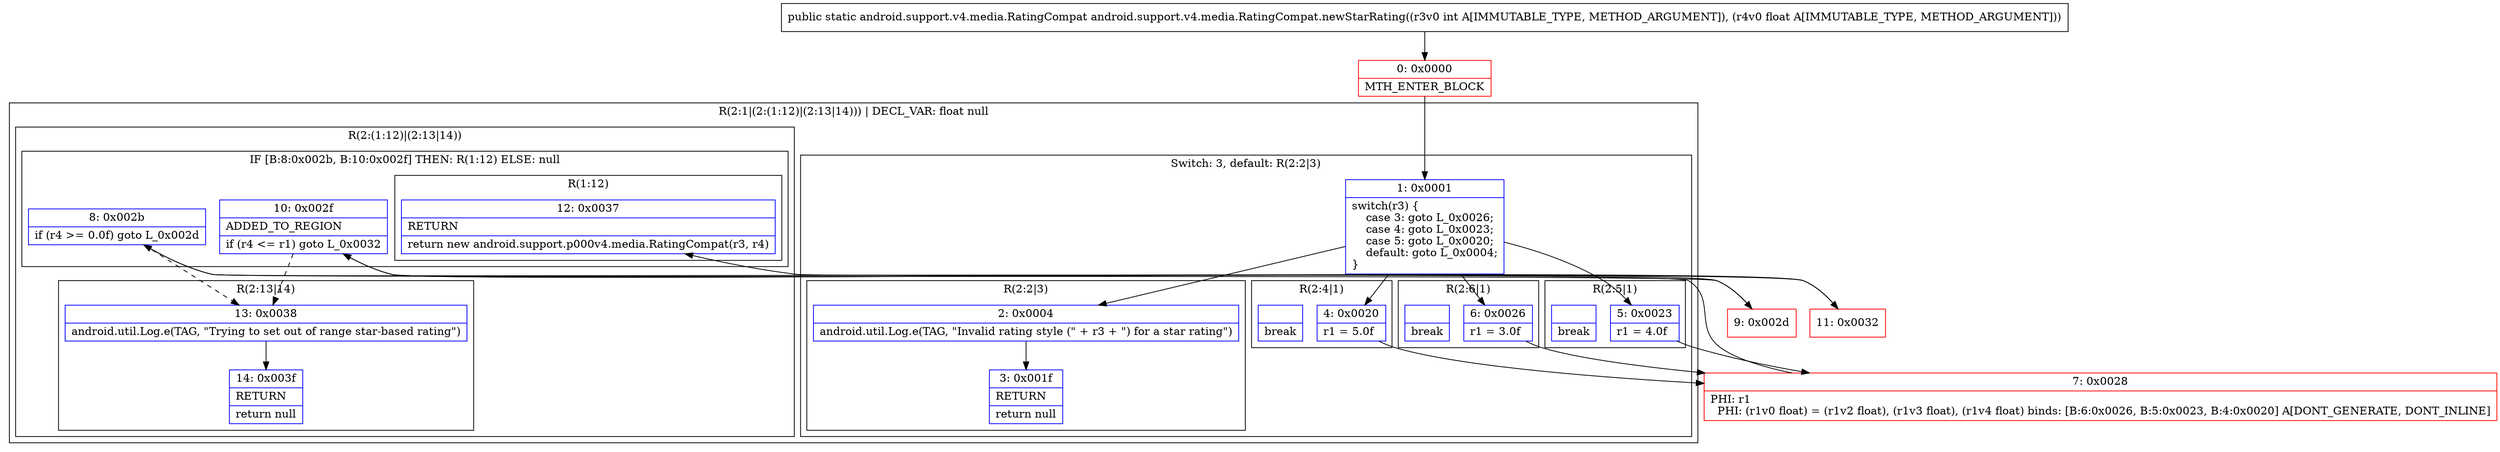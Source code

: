digraph "CFG forandroid.support.v4.media.RatingCompat.newStarRating(IF)Landroid\/support\/v4\/media\/RatingCompat;" {
subgraph cluster_Region_1961780052 {
label = "R(2:1|(2:(1:12)|(2:13|14))) | DECL_VAR: float null\l";
node [shape=record,color=blue];
subgraph cluster_SwitchRegion_120780758 {
label = "Switch: 3, default: R(2:2|3)";
node [shape=record,color=blue];
Node_1 [shape=record,label="{1\:\ 0x0001|switch(r3) \{\l    case 3: goto L_0x0026;\l    case 4: goto L_0x0023;\l    case 5: goto L_0x0020;\l    default: goto L_0x0004;\l\}\l}"];
subgraph cluster_Region_302195808 {
label = "R(2:6|1)";
node [shape=record,color=blue];
Node_6 [shape=record,label="{6\:\ 0x0026|r1 = 3.0f\l}"];
Node_InsnContainer_1313236992 [shape=record,label="{|break\l}"];
}
subgraph cluster_Region_1993356158 {
label = "R(2:5|1)";
node [shape=record,color=blue];
Node_5 [shape=record,label="{5\:\ 0x0023|r1 = 4.0f\l}"];
Node_InsnContainer_939321164 [shape=record,label="{|break\l}"];
}
subgraph cluster_Region_1174524768 {
label = "R(2:4|1)";
node [shape=record,color=blue];
Node_4 [shape=record,label="{4\:\ 0x0020|r1 = 5.0f\l}"];
Node_InsnContainer_814732836 [shape=record,label="{|break\l}"];
}
subgraph cluster_Region_546507684 {
label = "R(2:2|3)";
node [shape=record,color=blue];
Node_2 [shape=record,label="{2\:\ 0x0004|android.util.Log.e(TAG, \"Invalid rating style (\" + r3 + \") for a star rating\")\l}"];
Node_3 [shape=record,label="{3\:\ 0x001f|RETURN\l|return null\l}"];
}
}
subgraph cluster_Region_1567121886 {
label = "R(2:(1:12)|(2:13|14))";
node [shape=record,color=blue];
subgraph cluster_IfRegion_226376632 {
label = "IF [B:8:0x002b, B:10:0x002f] THEN: R(1:12) ELSE: null";
node [shape=record,color=blue];
Node_8 [shape=record,label="{8\:\ 0x002b|if (r4 \>= 0.0f) goto L_0x002d\l}"];
Node_10 [shape=record,label="{10\:\ 0x002f|ADDED_TO_REGION\l|if (r4 \<= r1) goto L_0x0032\l}"];
subgraph cluster_Region_1133441733 {
label = "R(1:12)";
node [shape=record,color=blue];
Node_12 [shape=record,label="{12\:\ 0x0037|RETURN\l|return new android.support.p000v4.media.RatingCompat(r3, r4)\l}"];
}
}
subgraph cluster_Region_2079854395 {
label = "R(2:13|14)";
node [shape=record,color=blue];
Node_13 [shape=record,label="{13\:\ 0x0038|android.util.Log.e(TAG, \"Trying to set out of range star\-based rating\")\l}"];
Node_14 [shape=record,label="{14\:\ 0x003f|RETURN\l|return null\l}"];
}
}
}
Node_0 [shape=record,color=red,label="{0\:\ 0x0000|MTH_ENTER_BLOCK\l}"];
Node_7 [shape=record,color=red,label="{7\:\ 0x0028|PHI: r1 \l  PHI: (r1v0 float) = (r1v2 float), (r1v3 float), (r1v4 float) binds: [B:6:0x0026, B:5:0x0023, B:4:0x0020] A[DONT_GENERATE, DONT_INLINE]\l}"];
Node_9 [shape=record,color=red,label="{9\:\ 0x002d}"];
Node_11 [shape=record,color=red,label="{11\:\ 0x0032}"];
MethodNode[shape=record,label="{public static android.support.v4.media.RatingCompat android.support.v4.media.RatingCompat.newStarRating((r3v0 int A[IMMUTABLE_TYPE, METHOD_ARGUMENT]), (r4v0 float A[IMMUTABLE_TYPE, METHOD_ARGUMENT])) }"];
MethodNode -> Node_0;
Node_1 -> Node_2;
Node_1 -> Node_4;
Node_1 -> Node_5;
Node_1 -> Node_6;
Node_6 -> Node_7;
Node_5 -> Node_7;
Node_4 -> Node_7;
Node_2 -> Node_3;
Node_8 -> Node_9;
Node_8 -> Node_13[style=dashed];
Node_10 -> Node_11;
Node_10 -> Node_13[style=dashed];
Node_13 -> Node_14;
Node_0 -> Node_1;
Node_7 -> Node_8;
Node_9 -> Node_10;
Node_11 -> Node_12;
}

